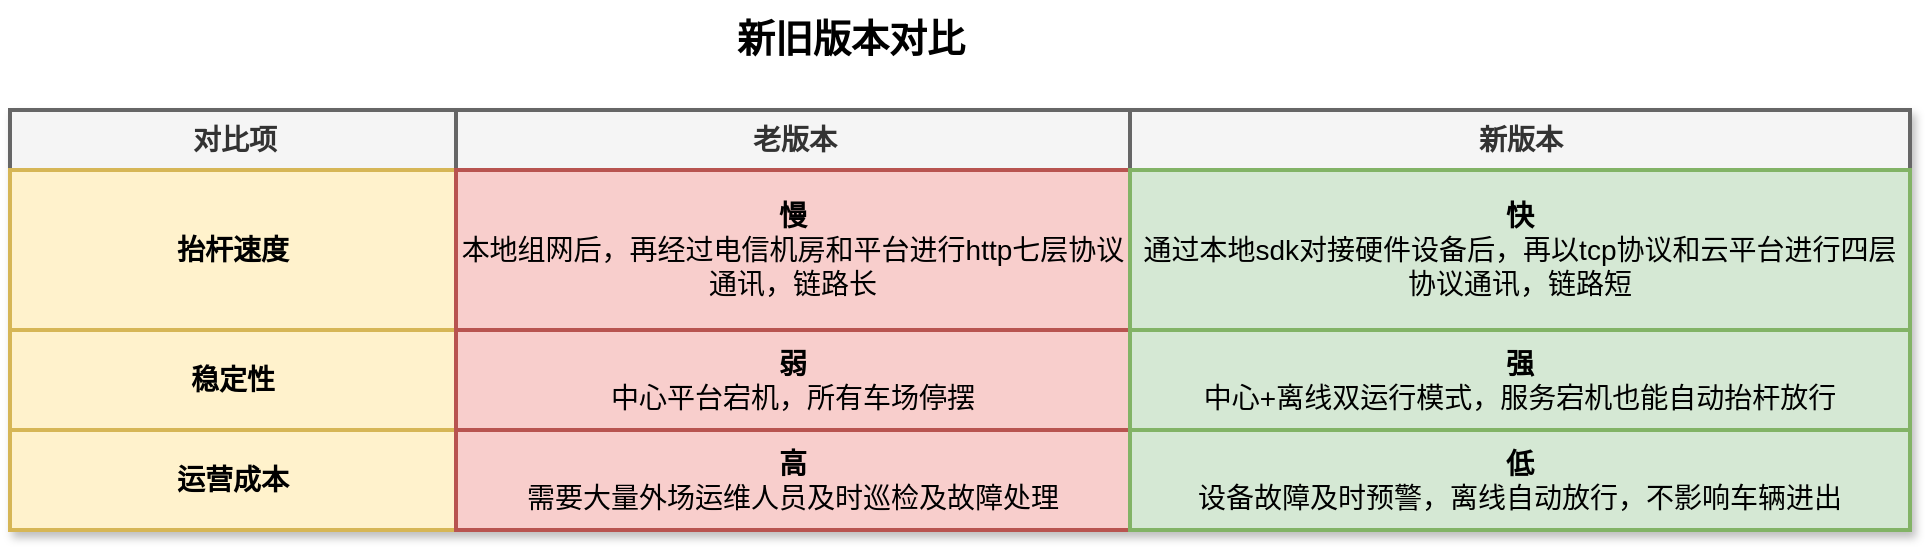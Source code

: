 <mxfile version="21.0.6" type="github">
  <diagram name="第 1 页" id="y5X-bTVUIqbMIp_nLtMR">
    <mxGraphModel dx="1434" dy="788" grid="1" gridSize="10" guides="1" tooltips="1" connect="1" arrows="1" fold="1" page="1" pageScale="1" pageWidth="827" pageHeight="1169" math="0" shadow="0">
      <root>
        <mxCell id="0" />
        <mxCell id="1" parent="0" />
        <mxCell id="J-j7YSDYC-JtnVlESpjL-58" value="Assets" style="childLayout=tableLayout;recursiveResize=0;strokeColor=#98bf21;fillColor=#A7C942;shadow=1;fontSize=14;strokeWidth=2;" vertex="1" parent="1">
          <mxGeometry x="100" y="870" width="950" height="210" as="geometry" />
        </mxCell>
        <mxCell id="J-j7YSDYC-JtnVlESpjL-59" style="shape=tableRow;horizontal=0;startSize=0;swimlaneHead=0;swimlaneBody=0;top=0;left=0;bottom=0;right=0;dropTarget=0;collapsible=0;recursiveResize=0;expand=0;fontStyle=0;strokeColor=inherit;fillColor=#ffffff;fontSize=14;strokeWidth=2;" vertex="1" parent="J-j7YSDYC-JtnVlESpjL-58">
          <mxGeometry width="950" height="30" as="geometry" />
        </mxCell>
        <mxCell id="J-j7YSDYC-JtnVlESpjL-60" value="&lt;font style=&quot;font-size: 14px;&quot;&gt;对比项&lt;/font&gt;" style="connectable=0;recursiveResize=0;strokeColor=#666666;fillColor=#f5f5f5;align=center;fontStyle=1;fontColor=#333333;html=1;fontSize=14;strokeWidth=2;" vertex="1" parent="J-j7YSDYC-JtnVlESpjL-59">
          <mxGeometry width="223" height="30" as="geometry">
            <mxRectangle width="223" height="30" as="alternateBounds" />
          </mxGeometry>
        </mxCell>
        <mxCell id="J-j7YSDYC-JtnVlESpjL-61" value="&lt;font style=&quot;font-size: 14px;&quot;&gt;老版本&lt;/font&gt;" style="connectable=0;recursiveResize=0;strokeColor=#666666;fillColor=#f5f5f5;align=center;fontStyle=1;fontColor=#333333;html=1;fontSize=14;strokeWidth=2;" vertex="1" parent="J-j7YSDYC-JtnVlESpjL-59">
          <mxGeometry x="223" width="337" height="30" as="geometry">
            <mxRectangle width="337" height="30" as="alternateBounds" />
          </mxGeometry>
        </mxCell>
        <mxCell id="J-j7YSDYC-JtnVlESpjL-62" value="&lt;font style=&quot;font-size: 14px;&quot;&gt;新版本&lt;/font&gt;" style="connectable=0;recursiveResize=0;strokeColor=#666666;fillColor=#f5f5f5;align=center;fontStyle=1;fontColor=#333333;html=1;fontSize=14;strokeWidth=2;" vertex="1" parent="J-j7YSDYC-JtnVlESpjL-59">
          <mxGeometry x="560" width="390" height="30" as="geometry">
            <mxRectangle width="390" height="30" as="alternateBounds" />
          </mxGeometry>
        </mxCell>
        <mxCell id="J-j7YSDYC-JtnVlESpjL-63" value="" style="shape=tableRow;horizontal=0;startSize=0;swimlaneHead=0;swimlaneBody=0;top=0;left=0;bottom=0;right=0;dropTarget=0;collapsible=0;recursiveResize=0;expand=0;fontStyle=0;strokeColor=#82b366;fillColor=#d5e8d4;fontSize=14;strokeWidth=2;" vertex="1" parent="J-j7YSDYC-JtnVlESpjL-58">
          <mxGeometry y="30" width="950" height="80" as="geometry" />
        </mxCell>
        <mxCell id="J-j7YSDYC-JtnVlESpjL-64" value="&lt;b style=&quot;font-size: 14px;&quot;&gt;抬杆速度&lt;/b&gt;" style="connectable=0;recursiveResize=0;strokeColor=#d6b656;fillColor=#fff2cc;align=center;whiteSpace=wrap;html=1;fontSize=14;strokeWidth=2;" vertex="1" parent="J-j7YSDYC-JtnVlESpjL-63">
          <mxGeometry width="223" height="80" as="geometry">
            <mxRectangle width="223" height="80" as="alternateBounds" />
          </mxGeometry>
        </mxCell>
        <mxCell id="J-j7YSDYC-JtnVlESpjL-65" value="&lt;b style=&quot;font-size: 14px;&quot;&gt;慢&lt;br style=&quot;font-size: 14px;&quot;&gt;&lt;/b&gt;本地组网后，再经过电信机房和平台进行http七层协议通讯，链路长" style="connectable=0;recursiveResize=0;strokeColor=#b85450;fillColor=#f8cecc;align=center;whiteSpace=wrap;html=1;fontSize=14;strokeWidth=2;" vertex="1" parent="J-j7YSDYC-JtnVlESpjL-63">
          <mxGeometry x="223" width="337" height="80" as="geometry">
            <mxRectangle width="337" height="80" as="alternateBounds" />
          </mxGeometry>
        </mxCell>
        <mxCell id="J-j7YSDYC-JtnVlESpjL-66" value="&lt;b&gt;快&lt;/b&gt;&lt;br style=&quot;font-size: 14px;&quot;&gt;通过本地sdk对接硬件设备后，再以tcp协议和云平台进行四层协议通讯，链路短" style="connectable=0;recursiveResize=0;strokeColor=inherit;fillColor=inherit;align=center;whiteSpace=wrap;html=1;fontSize=14;strokeWidth=2;" vertex="1" parent="J-j7YSDYC-JtnVlESpjL-63">
          <mxGeometry x="560" width="390" height="80" as="geometry">
            <mxRectangle width="390" height="80" as="alternateBounds" />
          </mxGeometry>
        </mxCell>
        <mxCell id="J-j7YSDYC-JtnVlESpjL-67" value="" style="shape=tableRow;horizontal=0;startSize=0;swimlaneHead=0;swimlaneBody=0;top=0;left=0;bottom=0;right=0;dropTarget=0;collapsible=0;recursiveResize=0;expand=0;fontStyle=1;strokeColor=inherit;fillColor=#EAF2D3;fontSize=14;strokeWidth=2;" vertex="1" parent="J-j7YSDYC-JtnVlESpjL-58">
          <mxGeometry y="110" width="950" height="50" as="geometry" />
        </mxCell>
        <mxCell id="J-j7YSDYC-JtnVlESpjL-68" value="&lt;b style=&quot;font-size: 14px;&quot;&gt;稳定性&lt;/b&gt;" style="connectable=0;recursiveResize=0;strokeColor=#d6b656;fillColor=#fff2cc;whiteSpace=wrap;html=1;fontSize=14;strokeWidth=2;" vertex="1" parent="J-j7YSDYC-JtnVlESpjL-67">
          <mxGeometry width="223" height="50" as="geometry">
            <mxRectangle width="223" height="50" as="alternateBounds" />
          </mxGeometry>
        </mxCell>
        <mxCell id="J-j7YSDYC-JtnVlESpjL-69" value="&lt;b&gt;弱&lt;/b&gt;&lt;br style=&quot;font-size: 14px;&quot;&gt;中心平台宕机，所有车场停摆" style="connectable=0;recursiveResize=0;strokeColor=#b85450;fillColor=#f8cecc;whiteSpace=wrap;html=1;fontSize=14;strokeWidth=2;" vertex="1" parent="J-j7YSDYC-JtnVlESpjL-67">
          <mxGeometry x="223" width="337" height="50" as="geometry">
            <mxRectangle width="337" height="50" as="alternateBounds" />
          </mxGeometry>
        </mxCell>
        <mxCell id="J-j7YSDYC-JtnVlESpjL-70" value="&lt;b&gt;强&lt;/b&gt;&lt;br&gt;中心+离线双运行模式，服务宕机也能自动抬杆放行" style="connectable=0;recursiveResize=0;strokeColor=#82b366;fillColor=#d5e8d4;whiteSpace=wrap;html=1;fontSize=14;strokeWidth=2;" vertex="1" parent="J-j7YSDYC-JtnVlESpjL-67">
          <mxGeometry x="560" width="390" height="50" as="geometry">
            <mxRectangle width="390" height="50" as="alternateBounds" />
          </mxGeometry>
        </mxCell>
        <mxCell id="J-j7YSDYC-JtnVlESpjL-71" value="" style="shape=tableRow;horizontal=0;startSize=0;swimlaneHead=0;swimlaneBody=0;top=0;left=0;bottom=0;right=0;dropTarget=0;collapsible=0;recursiveResize=0;expand=0;fontStyle=0;strokeColor=inherit;fillColor=#ffffff;fontSize=14;strokeWidth=2;" vertex="1" parent="J-j7YSDYC-JtnVlESpjL-58">
          <mxGeometry y="160" width="950" height="50" as="geometry" />
        </mxCell>
        <mxCell id="J-j7YSDYC-JtnVlESpjL-72" value="&lt;b&gt;运营成本&lt;/b&gt;" style="connectable=0;recursiveResize=0;strokeColor=#d6b656;fillColor=#fff2cc;fontStyle=0;align=center;whiteSpace=wrap;html=1;fontSize=14;strokeWidth=2;" vertex="1" parent="J-j7YSDYC-JtnVlESpjL-71">
          <mxGeometry width="223" height="50" as="geometry">
            <mxRectangle width="223" height="50" as="alternateBounds" />
          </mxGeometry>
        </mxCell>
        <mxCell id="J-j7YSDYC-JtnVlESpjL-73" value="&lt;b&gt;高&lt;/b&gt;&lt;br&gt;需要大量外场运维人员及时巡检及故障处理" style="connectable=0;recursiveResize=0;strokeColor=#b85450;fillColor=#f8cecc;fontStyle=0;align=center;whiteSpace=wrap;html=1;fontSize=14;strokeWidth=2;" vertex="1" parent="J-j7YSDYC-JtnVlESpjL-71">
          <mxGeometry x="223" width="337" height="50" as="geometry">
            <mxRectangle width="337" height="50" as="alternateBounds" />
          </mxGeometry>
        </mxCell>
        <mxCell id="J-j7YSDYC-JtnVlESpjL-74" value="&lt;b&gt;低&lt;/b&gt;&lt;br&gt;设备故障及时预警，离线自动放行，不影响车辆进出" style="connectable=0;recursiveResize=0;strokeColor=#82b366;fillColor=#d5e8d4;fontStyle=0;align=center;whiteSpace=wrap;html=1;fontSize=14;strokeWidth=2;" vertex="1" parent="J-j7YSDYC-JtnVlESpjL-71">
          <mxGeometry x="560" width="390" height="50" as="geometry">
            <mxRectangle width="390" height="50" as="alternateBounds" />
          </mxGeometry>
        </mxCell>
        <mxCell id="J-j7YSDYC-JtnVlESpjL-75" value="&lt;b&gt;&lt;font style=&quot;font-size: 19px;&quot;&gt;新旧版本对比&lt;/font&gt;&lt;/b&gt;" style="text;html=1;align=center;verticalAlign=middle;resizable=0;points=[];autosize=1;strokeColor=none;fillColor=none;" vertex="1" parent="1">
          <mxGeometry x="450" y="815" width="140" height="40" as="geometry" />
        </mxCell>
      </root>
    </mxGraphModel>
  </diagram>
</mxfile>
